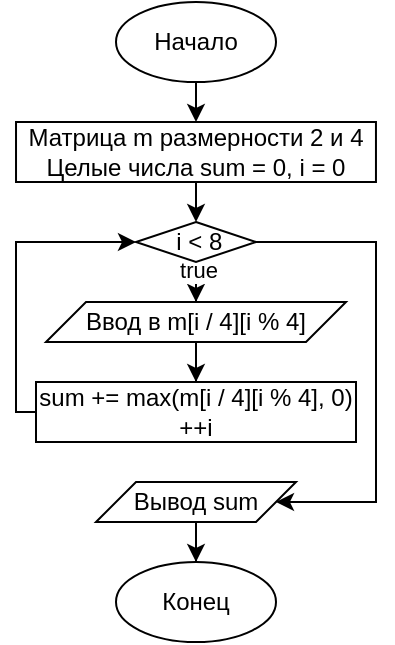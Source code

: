 <mxfile version="14.3.0" type="device"><diagram id="rqQzgaqE5HwuQP4C6qzI" name="Page-1"><mxGraphModel dx="601" dy="350" grid="1" gridSize="10" guides="1" tooltips="1" connect="1" arrows="1" fold="1" page="1" pageScale="1" pageWidth="827" pageHeight="1169" math="0" shadow="0"><root><mxCell id="0"/><mxCell id="1" parent="0"/><mxCell id="X6TsaH43rsw3EuDzbanR-41" style="edgeStyle=orthogonalEdgeStyle;rounded=0;orthogonalLoop=1;jettySize=auto;html=1;entryX=0.5;entryY=0;entryDx=0;entryDy=0;" edge="1" parent="1" source="X6TsaH43rsw3EuDzbanR-42"><mxGeometry relative="1" as="geometry"><mxPoint x="350.02" y="140" as="targetPoint"/></mxGeometry></mxCell><mxCell id="X6TsaH43rsw3EuDzbanR-42" value="Начало" style="ellipse;whiteSpace=wrap;html=1;" vertex="1" parent="1"><mxGeometry x="310" y="80" width="80" height="40" as="geometry"/></mxCell><mxCell id="X6TsaH43rsw3EuDzbanR-45" value="Конец" style="ellipse;whiteSpace=wrap;html=1;" vertex="1" parent="1"><mxGeometry x="310" y="360" width="80" height="40" as="geometry"/></mxCell><mxCell id="X6TsaH43rsw3EuDzbanR-81" style="edgeStyle=orthogonalEdgeStyle;rounded=0;orthogonalLoop=1;jettySize=auto;html=1;" edge="1" parent="1" source="X6TsaH43rsw3EuDzbanR-78"><mxGeometry relative="1" as="geometry"><mxPoint x="350.0" y="190" as="targetPoint"/></mxGeometry></mxCell><mxCell id="X6TsaH43rsw3EuDzbanR-78" value="Матрица m размерности 2 и 4&lt;br&gt;Целые числа sum = 0, i = 0" style="rounded=0;whiteSpace=wrap;html=1;" vertex="1" parent="1"><mxGeometry x="260.01" y="140" width="179.97" height="30" as="geometry"/></mxCell><mxCell id="X6TsaH43rsw3EuDzbanR-133" style="edgeStyle=orthogonalEdgeStyle;rounded=0;orthogonalLoop=1;jettySize=auto;html=1;entryX=0.5;entryY=0;entryDx=0;entryDy=0;" edge="1" parent="1" source="X6TsaH43rsw3EuDzbanR-82" target="X6TsaH43rsw3EuDzbanR-130"><mxGeometry relative="1" as="geometry"/></mxCell><mxCell id="X6TsaH43rsw3EuDzbanR-135" value="true" style="edgeLabel;html=1;align=center;verticalAlign=middle;resizable=0;points=[];" vertex="1" connectable="0" parent="X6TsaH43rsw3EuDzbanR-133"><mxGeometry x="0.196" y="-1" relative="1" as="geometry"><mxPoint as="offset"/></mxGeometry></mxCell><mxCell id="X6TsaH43rsw3EuDzbanR-139" style="edgeStyle=orthogonalEdgeStyle;rounded=0;orthogonalLoop=1;jettySize=auto;html=1;entryX=1;entryY=0.5;entryDx=0;entryDy=0;" edge="1" parent="1" source="X6TsaH43rsw3EuDzbanR-82" target="X6TsaH43rsw3EuDzbanR-138"><mxGeometry relative="1" as="geometry"><Array as="points"><mxPoint x="440" y="200"/><mxPoint x="440" y="330"/></Array></mxGeometry></mxCell><mxCell id="X6TsaH43rsw3EuDzbanR-82" value="&amp;nbsp;i &amp;lt; 8" style="rhombus;whiteSpace=wrap;html=1;" vertex="1" parent="1"><mxGeometry x="319.99" y="190" width="60" height="20" as="geometry"/></mxCell><mxCell id="X6TsaH43rsw3EuDzbanR-134" style="edgeStyle=orthogonalEdgeStyle;rounded=0;orthogonalLoop=1;jettySize=auto;html=1;" edge="1" parent="1" source="X6TsaH43rsw3EuDzbanR-130" target="X6TsaH43rsw3EuDzbanR-131"><mxGeometry relative="1" as="geometry"/></mxCell><mxCell id="X6TsaH43rsw3EuDzbanR-130" value="Ввод в&amp;nbsp;m[i / 4][i % 4]" style="shape=parallelogram;perimeter=parallelogramPerimeter;whiteSpace=wrap;html=1;fixedSize=1;" vertex="1" parent="1"><mxGeometry x="275" y="230" width="150" height="20" as="geometry"/></mxCell><mxCell id="X6TsaH43rsw3EuDzbanR-136" style="edgeStyle=orthogonalEdgeStyle;rounded=0;orthogonalLoop=1;jettySize=auto;html=1;entryX=0;entryY=0.5;entryDx=0;entryDy=0;" edge="1" parent="1" source="X6TsaH43rsw3EuDzbanR-131" target="X6TsaH43rsw3EuDzbanR-82"><mxGeometry relative="1" as="geometry"><Array as="points"><mxPoint x="260" y="285"/><mxPoint x="260" y="200"/></Array></mxGeometry></mxCell><mxCell id="X6TsaH43rsw3EuDzbanR-131" value="sum += max(m[i / 4][i % 4], 0)&lt;br&gt;++i" style="rounded=0;whiteSpace=wrap;html=1;" vertex="1" parent="1"><mxGeometry x="270" y="270" width="160" height="30" as="geometry"/></mxCell><mxCell id="X6TsaH43rsw3EuDzbanR-140" style="edgeStyle=orthogonalEdgeStyle;rounded=0;orthogonalLoop=1;jettySize=auto;html=1;" edge="1" parent="1" source="X6TsaH43rsw3EuDzbanR-138" target="X6TsaH43rsw3EuDzbanR-45"><mxGeometry relative="1" as="geometry"/></mxCell><mxCell id="X6TsaH43rsw3EuDzbanR-138" value="Вывод sum" style="shape=parallelogram;perimeter=parallelogramPerimeter;whiteSpace=wrap;html=1;fixedSize=1;" vertex="1" parent="1"><mxGeometry x="300" y="320" width="100" height="20" as="geometry"/></mxCell></root></mxGraphModel></diagram></mxfile>